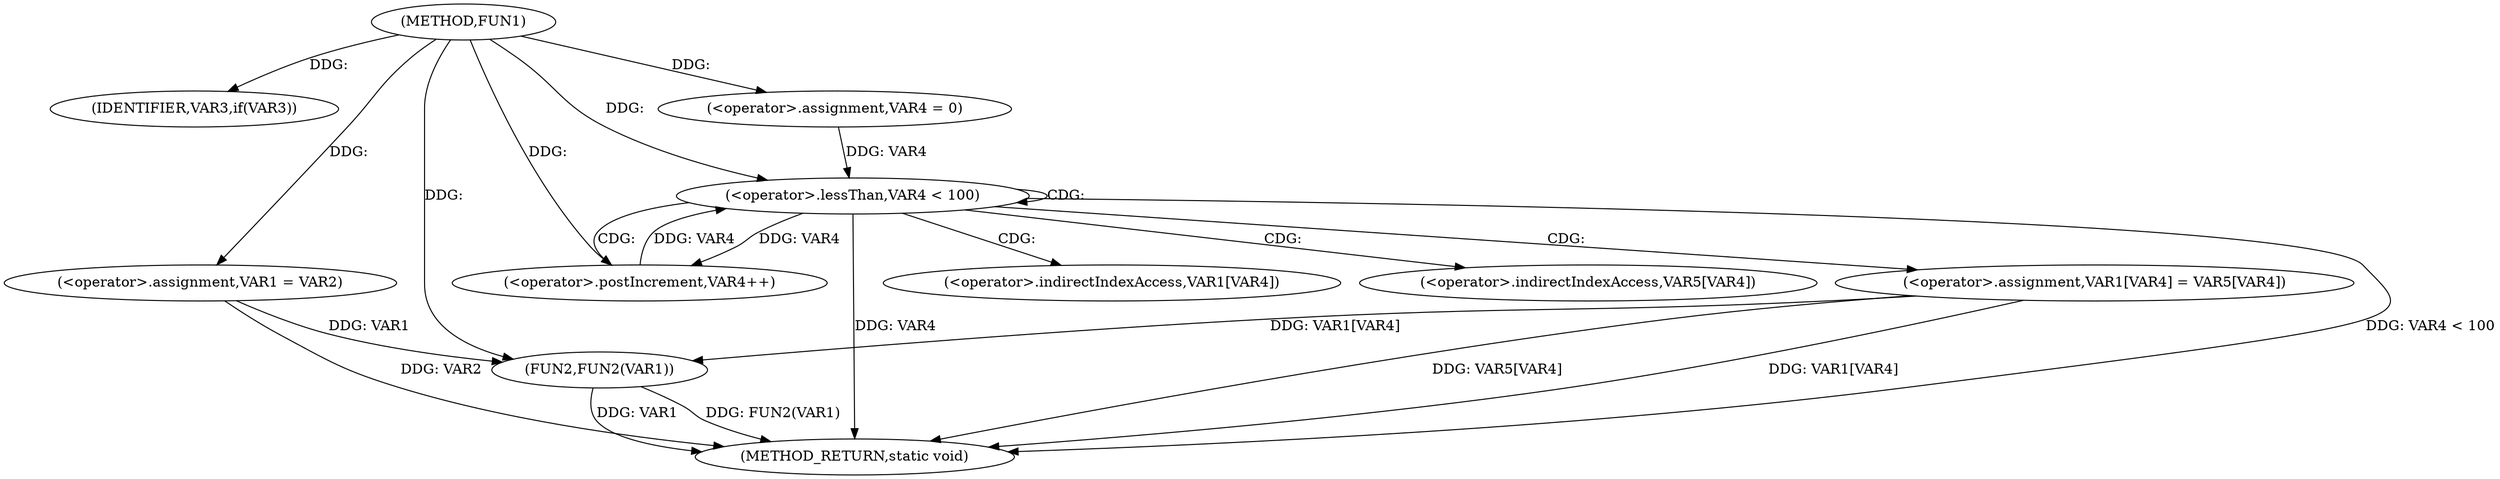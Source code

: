 digraph FUN1 {  
"1000100" [label = "(METHOD,FUN1)" ]
"1000132" [label = "(METHOD_RETURN,static void)" ]
"1000105" [label = "(IDENTIFIER,VAR3,if(VAR3))" ]
"1000107" [label = "(<operator>.assignment,VAR1 = VAR2)" ]
"1000114" [label = "(<operator>.assignment,VAR4 = 0)" ]
"1000117" [label = "(<operator>.lessThan,VAR4 < 100)" ]
"1000120" [label = "(<operator>.postIncrement,VAR4++)" ]
"1000123" [label = "(<operator>.assignment,VAR1[VAR4] = VAR5[VAR4])" ]
"1000130" [label = "(FUN2,FUN2(VAR1))" ]
"1000124" [label = "(<operator>.indirectIndexAccess,VAR1[VAR4])" ]
"1000127" [label = "(<operator>.indirectIndexAccess,VAR5[VAR4])" ]
  "1000117" -> "1000132"  [ label = "DDG: VAR4 < 100"] 
  "1000130" -> "1000132"  [ label = "DDG: FUN2(VAR1)"] 
  "1000123" -> "1000132"  [ label = "DDG: VAR5[VAR4]"] 
  "1000117" -> "1000132"  [ label = "DDG: VAR4"] 
  "1000107" -> "1000132"  [ label = "DDG: VAR2"] 
  "1000130" -> "1000132"  [ label = "DDG: VAR1"] 
  "1000123" -> "1000132"  [ label = "DDG: VAR1[VAR4]"] 
  "1000100" -> "1000105"  [ label = "DDG: "] 
  "1000100" -> "1000107"  [ label = "DDG: "] 
  "1000100" -> "1000114"  [ label = "DDG: "] 
  "1000114" -> "1000117"  [ label = "DDG: VAR4"] 
  "1000120" -> "1000117"  [ label = "DDG: VAR4"] 
  "1000100" -> "1000117"  [ label = "DDG: "] 
  "1000117" -> "1000120"  [ label = "DDG: VAR4"] 
  "1000100" -> "1000120"  [ label = "DDG: "] 
  "1000107" -> "1000130"  [ label = "DDG: VAR1"] 
  "1000123" -> "1000130"  [ label = "DDG: VAR1[VAR4]"] 
  "1000100" -> "1000130"  [ label = "DDG: "] 
  "1000117" -> "1000123"  [ label = "CDG: "] 
  "1000117" -> "1000124"  [ label = "CDG: "] 
  "1000117" -> "1000120"  [ label = "CDG: "] 
  "1000117" -> "1000117"  [ label = "CDG: "] 
  "1000117" -> "1000127"  [ label = "CDG: "] 
}
